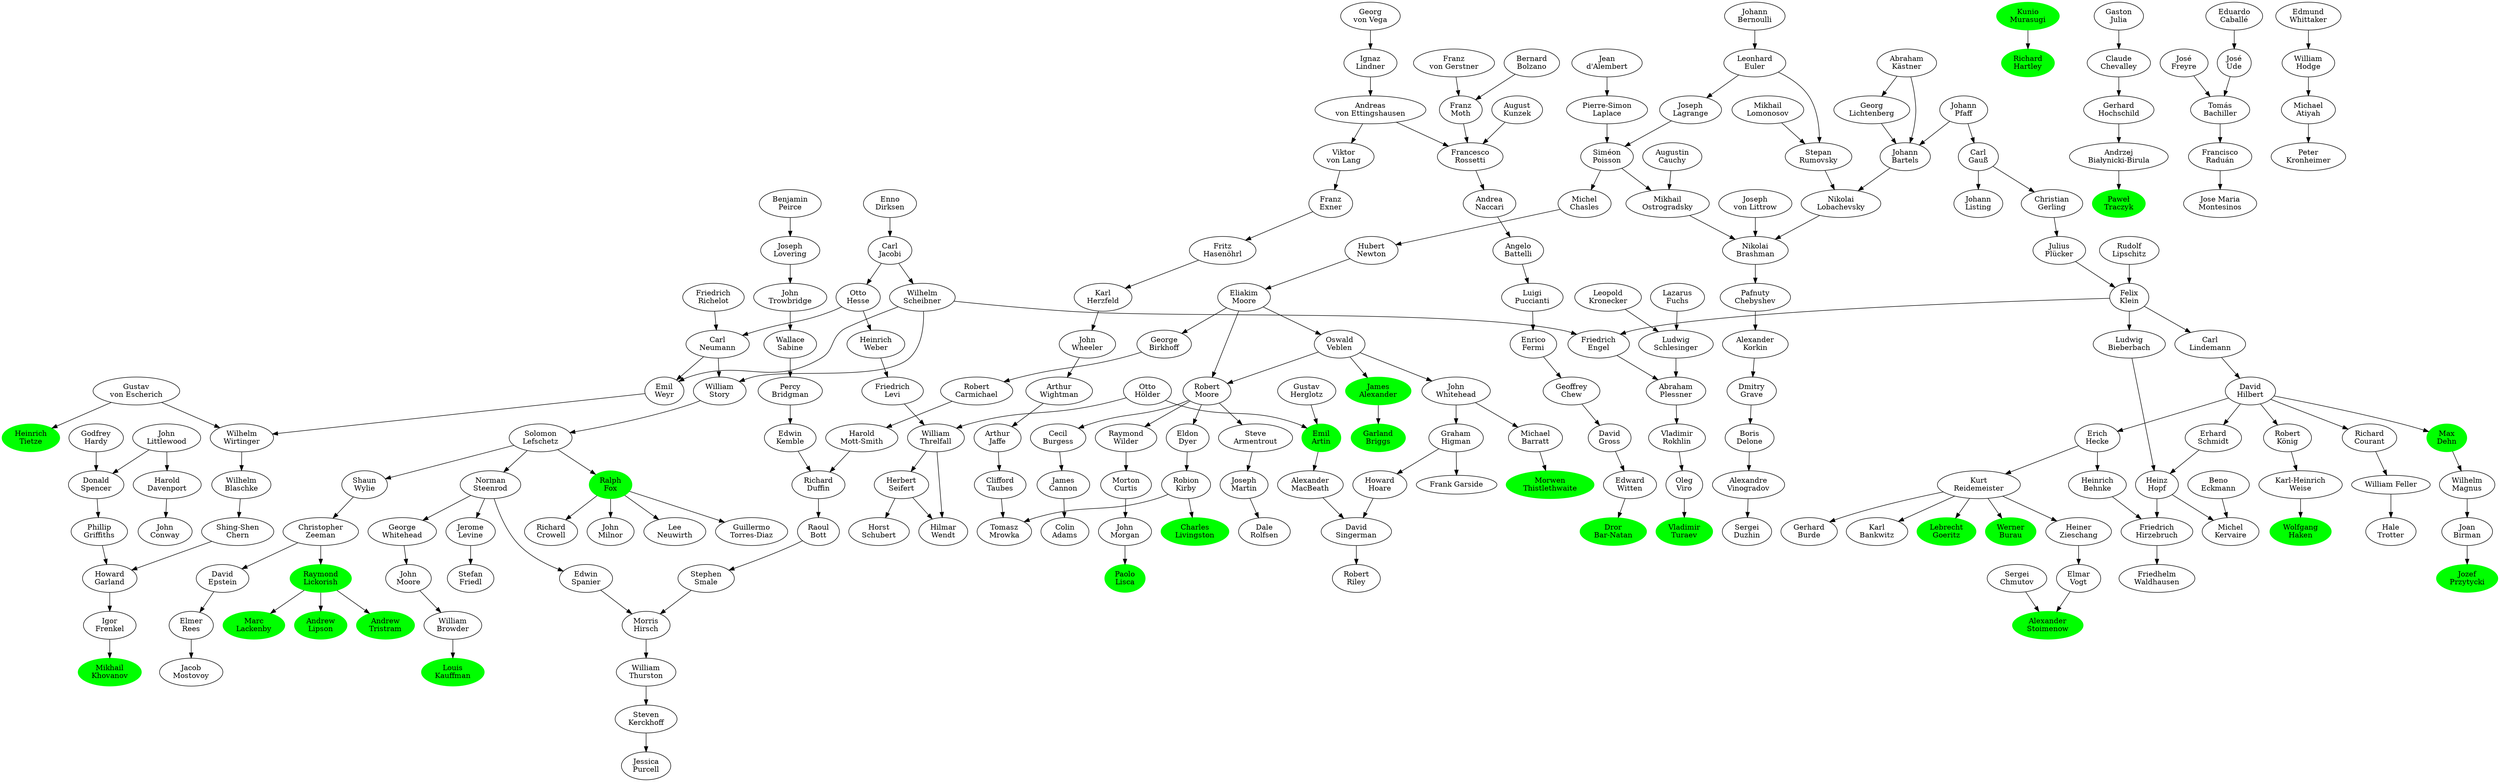 digraph G {
	{ node [style=filled,color=green]
		"Heinrich\nTietze" "Garland\nBriggs"
		"Alexander\nStoimenow" "Andrew\nLipson"
		"Andrew\nTristram" "Dror\nBar-Natan"
		"Jozef\nPrzytycki" "Marc\nLackenby"
		"Morwen\nThistlethwaite" "Raymond\nLickorish"
		"Vladimir\nTuraev" "Ralph\nFox" "Kunio\nMurasugi"
		"Louis\nKauffman" "Richard\nHartley" "Paweł\nTraczyk"
		"Lebrecht\nGoeritz" "Paolo\nLisca"
		"Max\nDehn" "James\nAlexander"
		"Werner\nBurau" "Charles\nLivingston"
		"Mikhail\nKhovanov" "Wolfgang\nHaken" "Emil\nArtin"; }

	"August\nKunzek" -> "Francesco\nRossetti" -> "Andrea\nNaccari" -> "Angelo\nBattelli" -> "Luigi\nPuccianti" -> "Enrico\nFermi" -> "Geoffrey\nChew" -> "David\nGross" -> "Edward\nWitten" -> "Dror\nBar-Natan";
	"Bernard\nBolzano" -> "Franz\nMoth";
	"Johann\nPfaff" -> "Carl\nGauß" -> "Christian\nGerling" -> "Julius\nPlücker" -> "Felix\nKlein" -> "Carl\nLindemann" -> "David\nHilbert" -> "Max\nDehn" -> "Wilhelm\nMagnus" -> "Joan\nBirman" -> "Jozef\nPrzytycki";
	"Carl\nJacobi" -> "Wilhelm\nScheibner" -> "William\nStory";
	"Elmar\nVogt" -> "Alexander\nStoimenow";
	"Enno\nDirksen" -> "Carl\nJacobi" -> "Otto\nHesse" -> "Heinrich\nWeber" -> "Friedrich\nLevi" -> "William\nThrelfall" -> "Herbert\nSeifert";
	"Franz\nvon Gerstner" -> "Franz\nMoth" -> "Francesco\nRossetti";
	"Friedrich\nRichelot" -> "Carl\nNeumann" -> "William\nStory" -> "Solomon\nLefschetz" -> "Shaun\nWylie" -> "Christopher\nZeeman" -> "Raymond\nLickorish" -> "Marc\nLackenby";
	"Georg\nvon Vega" -> "Ignaz\nLindner" -> "Andreas\nvon Ettingshausen" -> "Francesco\nRossetti";
	"Heiner\nZieschang" -> "Elmar\nVogt";
	"Herbert\nSeifert" -> "Hilmar\nWendt";
	"Herbert\nSeifert" -> "Horst\nSchubert";
	"David\nHilbert" -> "Erich\nHecke" -> "Kurt\nReidemeister" -> "Gerhard\nBurde";
	"Kurt\nReidemeister" -> "Heiner\nZieschang";
	"Kurt\nReidemeister" -> "Karl\nBankwitz";
	"Kurt\nReidemeister" -> "Lebrecht\nGoeritz";
	"Kurt\nReidemeister" -> "Werner\nBurau";
	"Otto\nHesse" -> "Carl\nNeumann";
	"Otto\nHölder" -> "William\nThrelfall" -> "Hilmar\nWendt";
	"Rudolf\nLipschitz" -> "Felix\nKlein";
	"Sergei\nChmutov" -> "Alexander\nStoimenow";
	"Siméon\nPoisson" -> "Michel\nChasles" -> "Hubert\nNewton" -> "Eliakim\nMoore" -> "Oswald\nVeblen" -> "John\nWhitehead" -> "Michael\nBarratt" -> "Morwen\nThistlethwaite";
	"Raymond\nLickorish" -> "Andrew\nLipson";
	"Raymond\nLickorish" -> "Andrew\nTristram";
	"Lazarus\nFuchs" -> "Ludwig\nSchlesinger" -> "Abraham\nPlessner" -> "Vladimir\nRokhlin" -> "Oleg\nViro" -> "Vladimir\nTuraev";
	"Wilhelm\nScheibner" -> "Friedrich\nEngel" -> "Abraham\nPlessner";
	"Felix\nKlein" -> "Friedrich\nEngel";
	"Oswald\nVeblen" -> "James\nAlexander" -> "Garland\nBriggs";
	"Leopold\nKronecker" -> "Ludwig\nSchlesinger";
	"Solomon\nLefschetz" -> "Ralph\nFox";
	"Kunio\nMurasugi" -> "Richard\nHartley";
	"Solomon\nLefschetz" -> "Norman\nSteenrod" -> "George\nWhitehead" -> "John\nMoore" -> "William\nBrowder" -> "Louis\nKauffman";
"Gaston\nJulia" -> "Claude\nChevalley" -> "Gerhard\nHochschild" -> "Andrzej\nBiałynicki-Birula" -> "Paweł\nTraczyk";

"Oswald\nVeblen" -> "Robert\nMoore" -> "Raymond\nWilder" -> "Morton\nCurtis" -> "John\nMorgan" -> "Paolo\nLisca";
"Eliakim\nMoore" -> "Robert\nMoore";
"Carl\nNeumann" -> "Emil\nWeyr" -> "Wilhelm\nWirtinger" -> "Wilhelm\nBlaschke" -> "Shing-Shen\nChern" -> "Howard\nGarland" -> "Igor\nFrenkel" -> "Mikhail\nKhovanov";
"Wilhelm\nScheibner" -> "Emil\nWeyr";
"Gustav\nvon Escherich" -> "Wilhelm\nWirtinger";
"John\nLittlewood" -> "Donald\nSpencer" -> "Phillip\nGriffiths" -> "Howard\nGarland";
"Godfrey\nHardy" -> "Donald\nSpencer";

"Johann\nBernoulli" -> "Leonhard\nEuler" -> "Joseph\nLagrange" -> "Siméon\nPoisson";
"Jean\nd'Alembert" -> "Pierre-Simon\nLaplace" -> "Siméon\nPoisson";
"Robert\nMoore" -> "Eldon\nDyer" -> "Robion\nKirby" -> "Charles\nLivingston";
"Carl\nGauß" -> "Johann\nListing";
"Gustav\nvon Escherich" -> "Heinrich\nTietze";
"Gustav\nHerglotz" -> "Emil\nArtin";
"Otto\nHölder" -> "Emil\nArtin";
"Ralph\nFox" -> "Guillermo\nTorres-Diaz";
"Ralph\nFox" -> "Richard\nCrowell";
"Ralph\nFox" -> "John\nMilnor";
"David\nHilbert" -> "Robert\nKönig" -> "Karl-Heinrich\nWeise" -> "Wolfgang\nHaken";
"Ralph\nFox" -> "Lee\nNeuwirth";
"David\nHilbert" -> "Richard\nCourant" -> "William Feller" -> "Hale\nTrotter";
"David\nHilbert" -> "Erhard\nSchmidt" -> "Heinz\nHopf" -> "Michel\nKervaire";
"Felix\nKlein" -> "Ludwig\nBieberbach" -> "Heinz\nHopf";
"Beno\nEckmann" -> "Michel\nKervaire";
"Heinz\nHopf" -> "Friedrich\nHirzebruch" -> "Friedhelm\nWaldhausen";
"Erich\nHecke" -> "Heinrich\nBehnke" -> "Friedrich\nHirzebruch";
"John\nWhitehead" -> "Graham\nHigman" -> "Frank Garside";
"Norman\nSteenrod" -> "Jerome\nLevine";
"John\nLittlewood" -> "Harold\nDavenport" -> "John\nConway";
"Graham\nHigman" -> "Howard\nHoare" -> "David\nSingerman" -> "Robert\nRiley";
"Emil\nArtin" -> "Alexander\nMacBeath" -> "David\nSingerman";
"José\nFreyre" -> "Tomás\nBachiller" -> "Francisco\nRaduán" -> "Jose Maria\nMontesinos";
"Eduardo\nCaballé" -> "José\nUde" -> "Tomás\nBachiller" ;
"Robert\nMoore" -> "Steve\nArmentrout" -> "Joseph\nMartin" -> "Dale\nRolfsen";
"Eliakim\nMoore" -> "George\nBirkhoff" -> "Robert\nCarmichael" -> "Harold\nMott-Smith" -> "Richard\nDuffin" -> "Raoul\nBott" -> "Stephen\nSmale" -> "Morris\nHirsch" -> "William\nThurston" -> "Steven\nKerckhoff" -> "Jessica\nPurcell";
"Benjamin\nPeirce" -> "Joseph\nLovering" -> "John\nTrowbridge" -> "Wallace\nSabine" -> "Percy\nBridgman" -> "Edwin\nKemble" -> "Richard\nDuffin" ;
"Norman\nSteenrod" -> "Edwin\nSpanier" -> "Morris\nHirsch";
# "Riccardo\nBenedetti" -> "Carlo\nPetronio";
"Jerome\nLevine" -> "Stefan\nFriedl";
"Robert\nMoore" -> "Cecil\nBurgess" -> "James\nCannon" -> "Colin\nAdams";
"Joseph\nvon Littrow" -> "Nikolai\nBrashman" -> "Pafnuty\nChebyshev" -> "Alexander\nKorkin" -> "Dmitry\nGrave" -> "Boris\nDelone" -> "Alexandre\nVinogradov" -> "Sergei\nDuzhin";
"Johann\nPfaff" -> "Johann\nBartels" -> "Nikolai\nLobachevsky" -> "Nikolai\nBrashman";
"Abraham\nKästner" -> "Johann\nBartels";
"Abraham\nKästner" -> "Georg\nLichtenberg" -> "Johann\nBartels";
"Leonhard\nEuler" -> "Stepan\nRumovsky" -> "Nikolai\nLobachevsky";
"Mikhail\nLomonosov" -> "Stepan\nRumovsky";
"Siméon\nPoisson" -> "Mikhail\nOstrogradsky" -> "Nikolai\nBrashman";
"Augustin\nCauchy" -> "Mikhail\nOstrogradsky";
"Christopher\nZeeman" -> "David\nEpstein" -> "Elmer\nRees" -> "Jacob\nMostovoy";
"Edmund\nWhittaker" -> "William\nHodge" -> "Michael\nAtiyah" -> "Peter\nKronheimer";
"Robion\nKirby" -> "Tomasz\nMrowka";
"Andreas\nvon Ettingshausen" -> "Viktor\nvon Lang" -> "Franz\nExner" -> "Fritz\nHasenöhrl" -> "Karl\nHerzfeld" -> "John\nWheeler" -> "Arthur\nWightman" -> "Arthur\nJaffe" -> "Clifford\nTaubes" -> "Tomasz\nMrowka";
}





